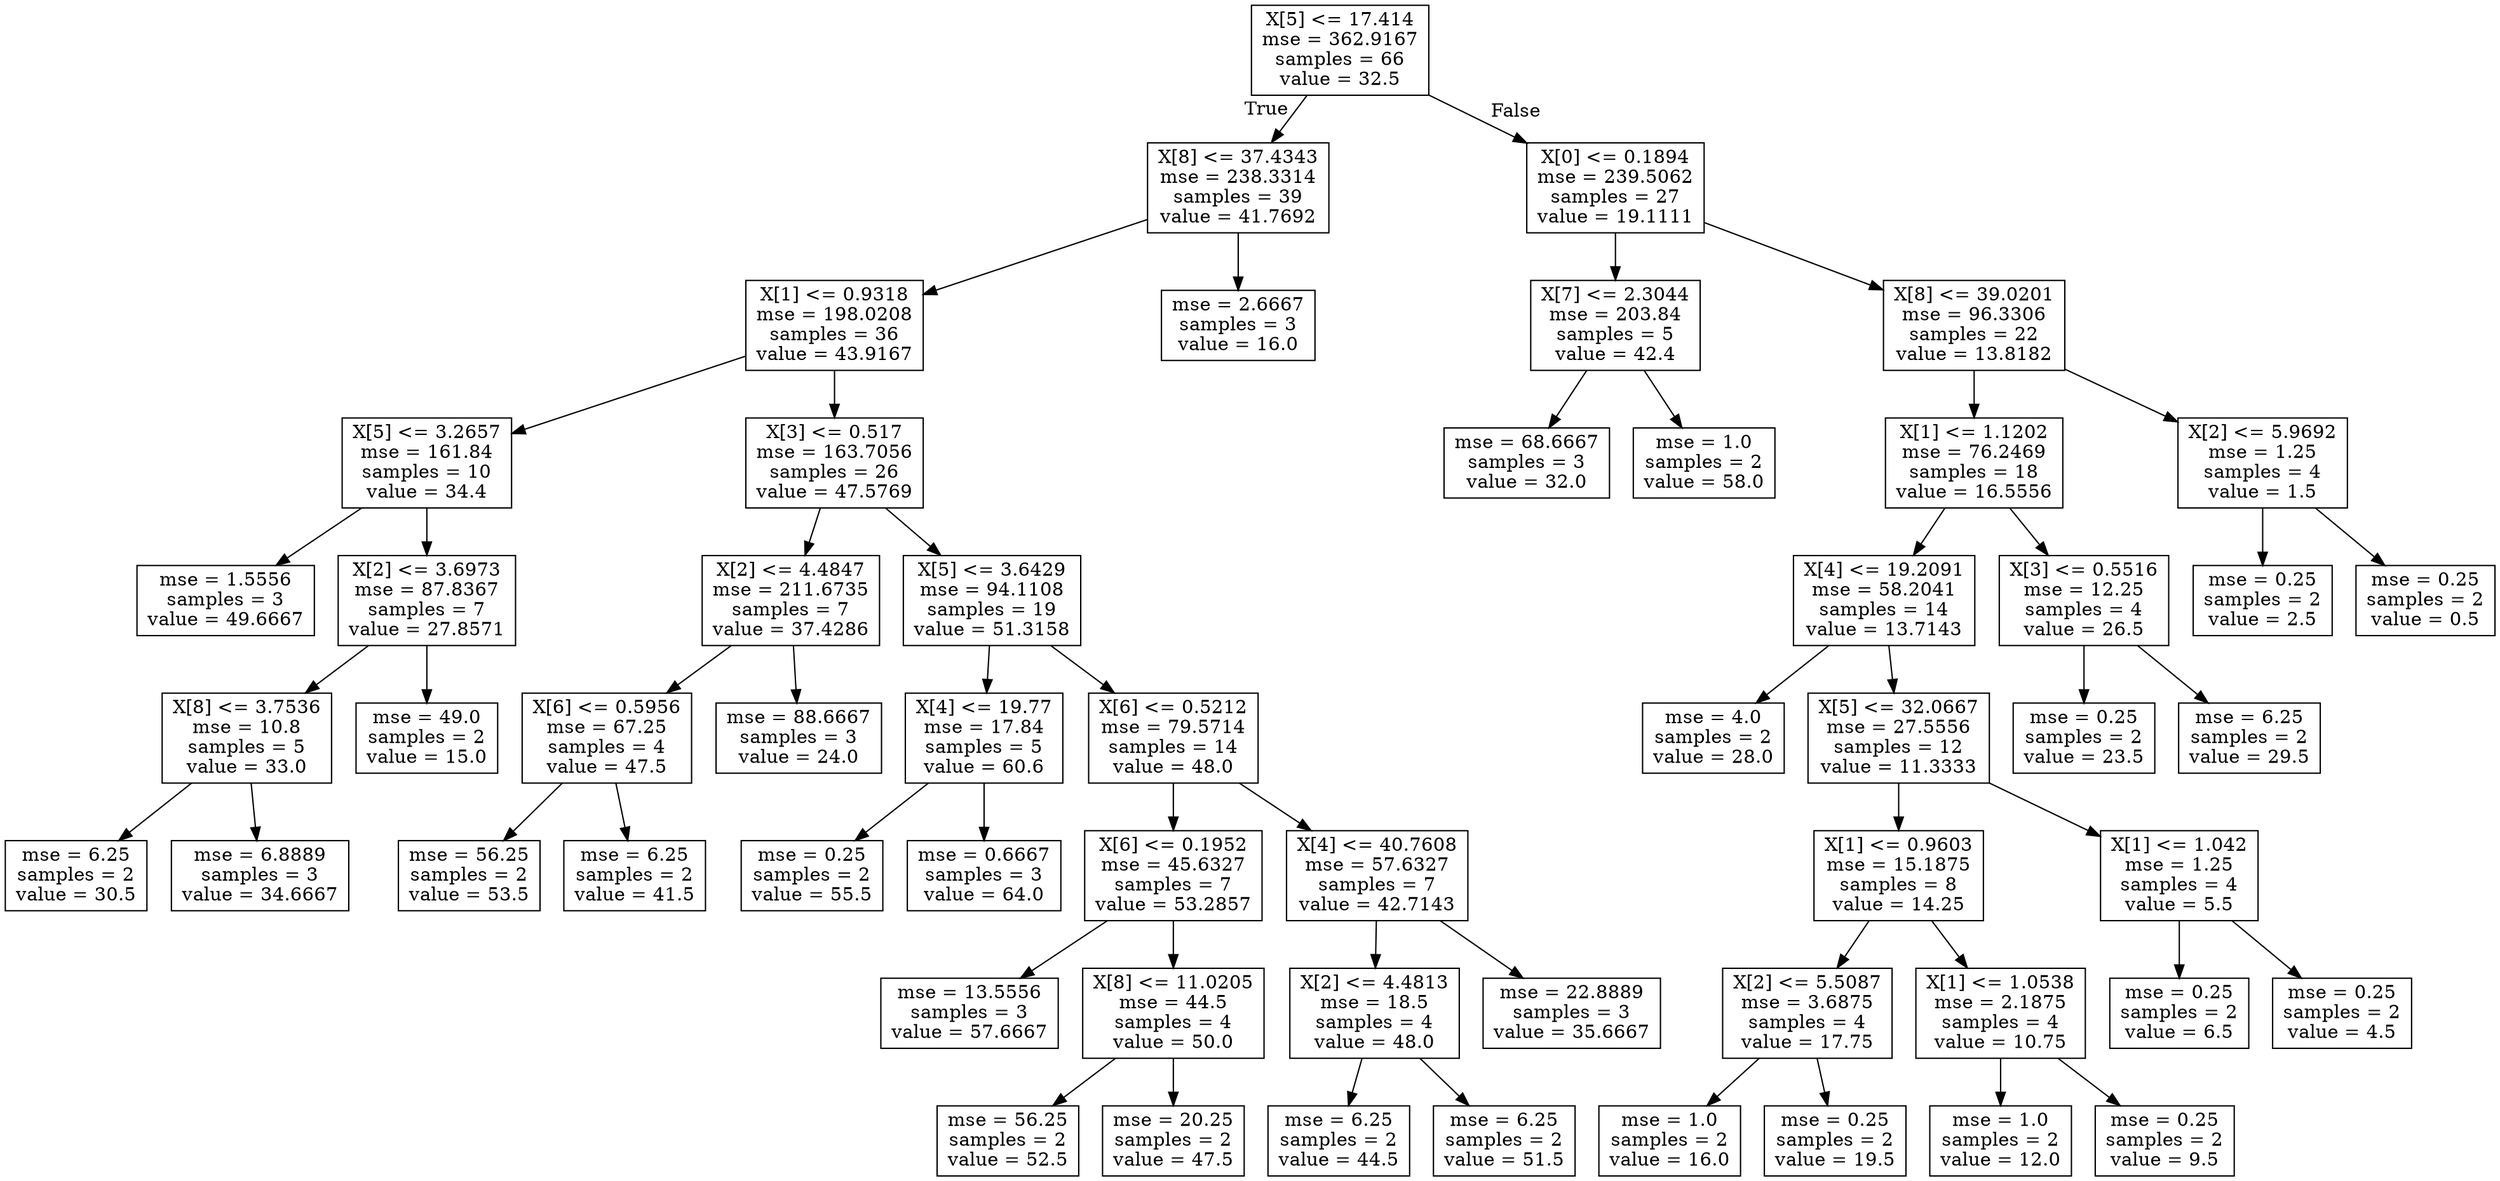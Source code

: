 digraph Tree {
node [shape=box] ;
0 [label="X[5] <= 17.414\nmse = 362.9167\nsamples = 66\nvalue = 32.5"] ;
1 [label="X[8] <= 37.4343\nmse = 238.3314\nsamples = 39\nvalue = 41.7692"] ;
0 -> 1 [labeldistance=2.5, labelangle=45, headlabel="True"] ;
2 [label="X[1] <= 0.9318\nmse = 198.0208\nsamples = 36\nvalue = 43.9167"] ;
1 -> 2 ;
3 [label="X[5] <= 3.2657\nmse = 161.84\nsamples = 10\nvalue = 34.4"] ;
2 -> 3 ;
4 [label="mse = 1.5556\nsamples = 3\nvalue = 49.6667"] ;
3 -> 4 ;
5 [label="X[2] <= 3.6973\nmse = 87.8367\nsamples = 7\nvalue = 27.8571"] ;
3 -> 5 ;
6 [label="X[8] <= 3.7536\nmse = 10.8\nsamples = 5\nvalue = 33.0"] ;
5 -> 6 ;
7 [label="mse = 6.25\nsamples = 2\nvalue = 30.5"] ;
6 -> 7 ;
8 [label="mse = 6.8889\nsamples = 3\nvalue = 34.6667"] ;
6 -> 8 ;
9 [label="mse = 49.0\nsamples = 2\nvalue = 15.0"] ;
5 -> 9 ;
10 [label="X[3] <= 0.517\nmse = 163.7056\nsamples = 26\nvalue = 47.5769"] ;
2 -> 10 ;
11 [label="X[2] <= 4.4847\nmse = 211.6735\nsamples = 7\nvalue = 37.4286"] ;
10 -> 11 ;
12 [label="X[6] <= 0.5956\nmse = 67.25\nsamples = 4\nvalue = 47.5"] ;
11 -> 12 ;
13 [label="mse = 56.25\nsamples = 2\nvalue = 53.5"] ;
12 -> 13 ;
14 [label="mse = 6.25\nsamples = 2\nvalue = 41.5"] ;
12 -> 14 ;
15 [label="mse = 88.6667\nsamples = 3\nvalue = 24.0"] ;
11 -> 15 ;
16 [label="X[5] <= 3.6429\nmse = 94.1108\nsamples = 19\nvalue = 51.3158"] ;
10 -> 16 ;
17 [label="X[4] <= 19.77\nmse = 17.84\nsamples = 5\nvalue = 60.6"] ;
16 -> 17 ;
18 [label="mse = 0.25\nsamples = 2\nvalue = 55.5"] ;
17 -> 18 ;
19 [label="mse = 0.6667\nsamples = 3\nvalue = 64.0"] ;
17 -> 19 ;
20 [label="X[6] <= 0.5212\nmse = 79.5714\nsamples = 14\nvalue = 48.0"] ;
16 -> 20 ;
21 [label="X[6] <= 0.1952\nmse = 45.6327\nsamples = 7\nvalue = 53.2857"] ;
20 -> 21 ;
22 [label="mse = 13.5556\nsamples = 3\nvalue = 57.6667"] ;
21 -> 22 ;
23 [label="X[8] <= 11.0205\nmse = 44.5\nsamples = 4\nvalue = 50.0"] ;
21 -> 23 ;
24 [label="mse = 56.25\nsamples = 2\nvalue = 52.5"] ;
23 -> 24 ;
25 [label="mse = 20.25\nsamples = 2\nvalue = 47.5"] ;
23 -> 25 ;
26 [label="X[4] <= 40.7608\nmse = 57.6327\nsamples = 7\nvalue = 42.7143"] ;
20 -> 26 ;
27 [label="X[2] <= 4.4813\nmse = 18.5\nsamples = 4\nvalue = 48.0"] ;
26 -> 27 ;
28 [label="mse = 6.25\nsamples = 2\nvalue = 44.5"] ;
27 -> 28 ;
29 [label="mse = 6.25\nsamples = 2\nvalue = 51.5"] ;
27 -> 29 ;
30 [label="mse = 22.8889\nsamples = 3\nvalue = 35.6667"] ;
26 -> 30 ;
31 [label="mse = 2.6667\nsamples = 3\nvalue = 16.0"] ;
1 -> 31 ;
32 [label="X[0] <= 0.1894\nmse = 239.5062\nsamples = 27\nvalue = 19.1111"] ;
0 -> 32 [labeldistance=2.5, labelangle=-45, headlabel="False"] ;
33 [label="X[7] <= 2.3044\nmse = 203.84\nsamples = 5\nvalue = 42.4"] ;
32 -> 33 ;
34 [label="mse = 68.6667\nsamples = 3\nvalue = 32.0"] ;
33 -> 34 ;
35 [label="mse = 1.0\nsamples = 2\nvalue = 58.0"] ;
33 -> 35 ;
36 [label="X[8] <= 39.0201\nmse = 96.3306\nsamples = 22\nvalue = 13.8182"] ;
32 -> 36 ;
37 [label="X[1] <= 1.1202\nmse = 76.2469\nsamples = 18\nvalue = 16.5556"] ;
36 -> 37 ;
38 [label="X[4] <= 19.2091\nmse = 58.2041\nsamples = 14\nvalue = 13.7143"] ;
37 -> 38 ;
39 [label="mse = 4.0\nsamples = 2\nvalue = 28.0"] ;
38 -> 39 ;
40 [label="X[5] <= 32.0667\nmse = 27.5556\nsamples = 12\nvalue = 11.3333"] ;
38 -> 40 ;
41 [label="X[1] <= 0.9603\nmse = 15.1875\nsamples = 8\nvalue = 14.25"] ;
40 -> 41 ;
42 [label="X[2] <= 5.5087\nmse = 3.6875\nsamples = 4\nvalue = 17.75"] ;
41 -> 42 ;
43 [label="mse = 1.0\nsamples = 2\nvalue = 16.0"] ;
42 -> 43 ;
44 [label="mse = 0.25\nsamples = 2\nvalue = 19.5"] ;
42 -> 44 ;
45 [label="X[1] <= 1.0538\nmse = 2.1875\nsamples = 4\nvalue = 10.75"] ;
41 -> 45 ;
46 [label="mse = 1.0\nsamples = 2\nvalue = 12.0"] ;
45 -> 46 ;
47 [label="mse = 0.25\nsamples = 2\nvalue = 9.5"] ;
45 -> 47 ;
48 [label="X[1] <= 1.042\nmse = 1.25\nsamples = 4\nvalue = 5.5"] ;
40 -> 48 ;
49 [label="mse = 0.25\nsamples = 2\nvalue = 6.5"] ;
48 -> 49 ;
50 [label="mse = 0.25\nsamples = 2\nvalue = 4.5"] ;
48 -> 50 ;
51 [label="X[3] <= 0.5516\nmse = 12.25\nsamples = 4\nvalue = 26.5"] ;
37 -> 51 ;
52 [label="mse = 0.25\nsamples = 2\nvalue = 23.5"] ;
51 -> 52 ;
53 [label="mse = 6.25\nsamples = 2\nvalue = 29.5"] ;
51 -> 53 ;
54 [label="X[2] <= 5.9692\nmse = 1.25\nsamples = 4\nvalue = 1.5"] ;
36 -> 54 ;
55 [label="mse = 0.25\nsamples = 2\nvalue = 2.5"] ;
54 -> 55 ;
56 [label="mse = 0.25\nsamples = 2\nvalue = 0.5"] ;
54 -> 56 ;
}